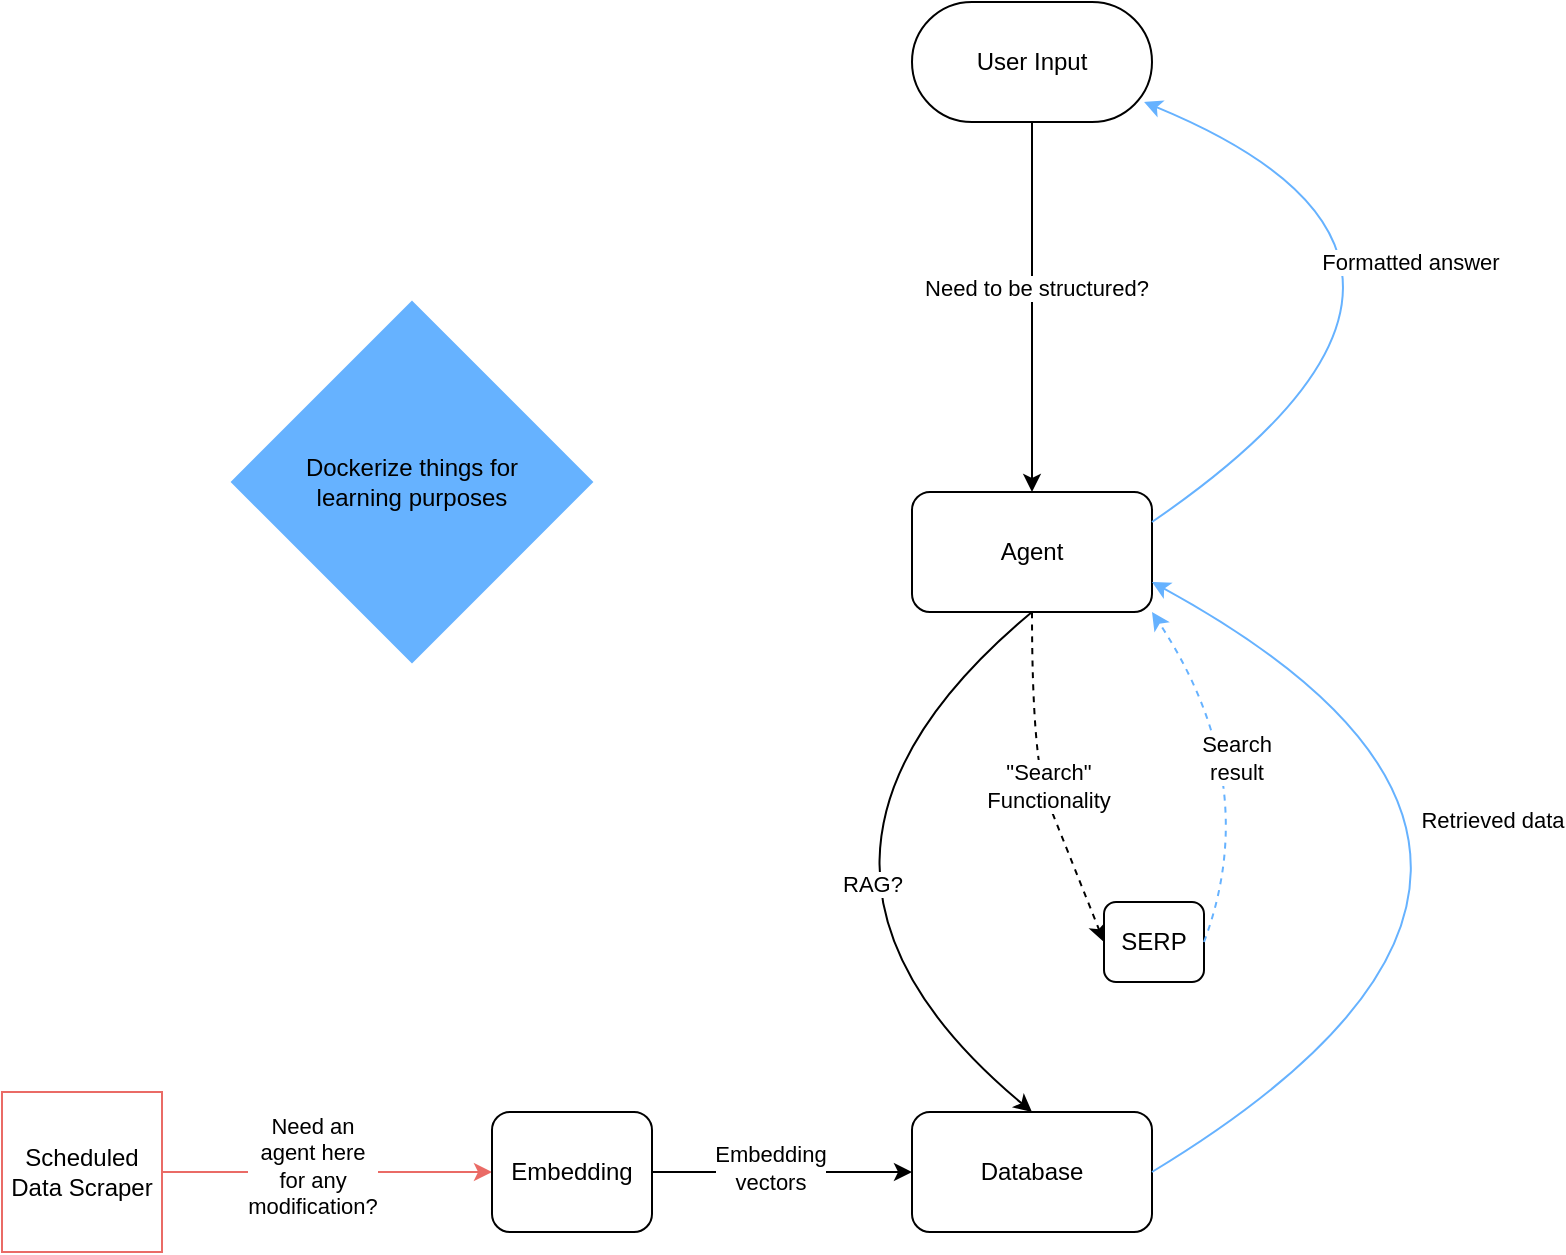 <mxfile version="27.0.4">
  <diagram name="Page-1" id="Icp68Pq1BIhGFjseXr4h">
    <mxGraphModel dx="1388" dy="661" grid="1" gridSize="10" guides="1" tooltips="1" connect="1" arrows="1" fold="1" page="1" pageScale="1" pageWidth="827" pageHeight="1169" math="0" shadow="0">
      <root>
        <mxCell id="0" />
        <mxCell id="1" parent="0" />
        <mxCell id="PVvTYL5reKumYtXXNpj_-2" value="User Input" style="rounded=1;whiteSpace=wrap;html=1;arcSize=50;" parent="1" vertex="1">
          <mxGeometry x="610" width="120" height="60" as="geometry" />
        </mxCell>
        <mxCell id="yoRz2yT5mi0adVNu9GC5-2" value="" style="endArrow=classic;html=1;rounded=0;exitX=0.5;exitY=1;exitDx=0;exitDy=0;entryX=0.5;entryY=0;entryDx=0;entryDy=0;" edge="1" parent="1" source="PVvTYL5reKumYtXXNpj_-2" target="yoRz2yT5mi0adVNu9GC5-3">
          <mxGeometry width="50" height="50" relative="1" as="geometry">
            <mxPoint x="666" y="60" as="sourcePoint" />
            <mxPoint x="670" y="90" as="targetPoint" />
          </mxGeometry>
        </mxCell>
        <mxCell id="yoRz2yT5mi0adVNu9GC5-9" value="Need to be structured?" style="edgeLabel;html=1;align=center;verticalAlign=middle;resizable=0;points=[];" vertex="1" connectable="0" parent="yoRz2yT5mi0adVNu9GC5-2">
          <mxGeometry x="-0.107" y="2" relative="1" as="geometry">
            <mxPoint as="offset" />
          </mxGeometry>
        </mxCell>
        <mxCell id="yoRz2yT5mi0adVNu9GC5-3" value="Agent" style="rounded=1;whiteSpace=wrap;html=1;" vertex="1" parent="1">
          <mxGeometry x="610" y="245" width="120" height="60" as="geometry" />
        </mxCell>
        <mxCell id="yoRz2yT5mi0adVNu9GC5-7" value="Database" style="rounded=1;whiteSpace=wrap;html=1;" vertex="1" parent="1">
          <mxGeometry x="610" y="555" width="120" height="60" as="geometry" />
        </mxCell>
        <mxCell id="yoRz2yT5mi0adVNu9GC5-10" value="" style="curved=1;endArrow=classic;html=1;rounded=0;entryX=1;entryY=0.75;entryDx=0;entryDy=0;exitX=1;exitY=0.5;exitDx=0;exitDy=0;fillColor=#66B2FF;strokeColor=#66B2FF;" edge="1" parent="1" source="yoRz2yT5mi0adVNu9GC5-7" target="yoRz2yT5mi0adVNu9GC5-3">
          <mxGeometry width="50" height="50" relative="1" as="geometry">
            <mxPoint x="756" y="360" as="sourcePoint" />
            <mxPoint x="756" y="230.0" as="targetPoint" />
            <Array as="points">
              <mxPoint x="986" y="430" />
            </Array>
          </mxGeometry>
        </mxCell>
        <mxCell id="yoRz2yT5mi0adVNu9GC5-11" value="Retrieved data" style="edgeLabel;html=1;align=center;verticalAlign=middle;resizable=0;points=[];" vertex="1" connectable="0" parent="yoRz2yT5mi0adVNu9GC5-10">
          <mxGeometry x="0.302" y="23" relative="1" as="geometry">
            <mxPoint as="offset" />
          </mxGeometry>
        </mxCell>
        <mxCell id="yoRz2yT5mi0adVNu9GC5-12" value="" style="curved=1;endArrow=classic;html=1;rounded=0;entryX=0.967;entryY=0.833;entryDx=0;entryDy=0;exitX=1;exitY=0.25;exitDx=0;exitDy=0;entryPerimeter=0;strokeColor=#66B2FF;" edge="1" parent="1" source="yoRz2yT5mi0adVNu9GC5-3" target="PVvTYL5reKumYtXXNpj_-2">
          <mxGeometry width="50" height="50" relative="1" as="geometry">
            <mxPoint x="766" y="205" as="sourcePoint" />
            <mxPoint x="766" y="60" as="targetPoint" />
            <Array as="points">
              <mxPoint x="920" y="130" />
            </Array>
          </mxGeometry>
        </mxCell>
        <mxCell id="yoRz2yT5mi0adVNu9GC5-13" value="Formatted answer" style="edgeLabel;html=1;align=center;verticalAlign=middle;resizable=0;points=[];" vertex="1" connectable="0" parent="yoRz2yT5mi0adVNu9GC5-12">
          <mxGeometry x="0.302" y="23" relative="1" as="geometry">
            <mxPoint as="offset" />
          </mxGeometry>
        </mxCell>
        <mxCell id="yoRz2yT5mi0adVNu9GC5-14" value="Scheduled Data Scraper" style="whiteSpace=wrap;html=1;aspect=fixed;strokeColor=#EA6B66;" vertex="1" parent="1">
          <mxGeometry x="155" y="545" width="80" height="80" as="geometry" />
        </mxCell>
        <mxCell id="yoRz2yT5mi0adVNu9GC5-15" value="" style="endArrow=classic;html=1;rounded=0;exitX=1;exitY=0.5;exitDx=0;exitDy=0;entryX=0;entryY=0.5;entryDx=0;entryDy=0;strokeColor=#EA6B66;" edge="1" parent="1" source="yoRz2yT5mi0adVNu9GC5-14" target="yoRz2yT5mi0adVNu9GC5-32">
          <mxGeometry width="50" height="50" relative="1" as="geometry">
            <mxPoint x="240" y="300" as="sourcePoint" />
            <mxPoint x="290" y="250" as="targetPoint" />
          </mxGeometry>
        </mxCell>
        <mxCell id="yoRz2yT5mi0adVNu9GC5-16" value="Need an&lt;div&gt;agent here&lt;/div&gt;&lt;div&gt;for any&lt;/div&gt;&lt;div&gt;modification?&lt;/div&gt;" style="edgeLabel;html=1;align=center;verticalAlign=middle;resizable=0;points=[];" vertex="1" connectable="0" parent="yoRz2yT5mi0adVNu9GC5-15">
          <mxGeometry x="-0.1" y="3" relative="1" as="geometry">
            <mxPoint as="offset" />
          </mxGeometry>
        </mxCell>
        <mxCell id="yoRz2yT5mi0adVNu9GC5-17" value="Dockerize things for&lt;div&gt;learning purposes&lt;/div&gt;" style="rhombus;whiteSpace=wrap;html=1;strokeColor=#66B2FF;fillColor=#66B2FF;" vertex="1" parent="1">
          <mxGeometry x="270" y="150" width="180" height="180" as="geometry" />
        </mxCell>
        <mxCell id="yoRz2yT5mi0adVNu9GC5-18" value="" style="curved=1;endArrow=classic;html=1;rounded=0;entryX=0.5;entryY=0;entryDx=0;entryDy=0;exitX=0.5;exitY=1;exitDx=0;exitDy=0;" edge="1" parent="1" source="yoRz2yT5mi0adVNu9GC5-3" target="yoRz2yT5mi0adVNu9GC5-7">
          <mxGeometry width="50" height="50" relative="1" as="geometry">
            <mxPoint x="340" y="440" as="sourcePoint" />
            <mxPoint x="390" y="390" as="targetPoint" />
            <Array as="points">
              <mxPoint x="520" y="430" />
            </Array>
          </mxGeometry>
        </mxCell>
        <mxCell id="yoRz2yT5mi0adVNu9GC5-20" value="RAG?" style="edgeLabel;html=1;align=center;verticalAlign=middle;resizable=0;points=[];" vertex="1" connectable="0" parent="yoRz2yT5mi0adVNu9GC5-18">
          <mxGeometry x="-0.24" y="42" relative="1" as="geometry">
            <mxPoint x="7" y="8" as="offset" />
          </mxGeometry>
        </mxCell>
        <mxCell id="yoRz2yT5mi0adVNu9GC5-22" value="" style="curved=1;endArrow=classic;html=1;rounded=0;exitX=0.5;exitY=1;exitDx=0;exitDy=0;entryX=0;entryY=0.5;entryDx=0;entryDy=0;dashed=1;" edge="1" parent="1" source="yoRz2yT5mi0adVNu9GC5-3" target="yoRz2yT5mi0adVNu9GC5-24">
          <mxGeometry width="50" height="50" relative="1" as="geometry">
            <mxPoint x="680" y="315" as="sourcePoint" />
            <mxPoint x="726" y="450" as="targetPoint" />
            <Array as="points">
              <mxPoint x="670" y="380" />
              <mxPoint x="686" y="420" />
            </Array>
          </mxGeometry>
        </mxCell>
        <mxCell id="yoRz2yT5mi0adVNu9GC5-26" value="&quot;Search&quot;&lt;div&gt;Functionality&lt;/div&gt;" style="edgeLabel;html=1;align=center;verticalAlign=middle;resizable=0;points=[];" vertex="1" connectable="0" parent="yoRz2yT5mi0adVNu9GC5-22">
          <mxGeometry x="0.029" y="3" relative="1" as="geometry">
            <mxPoint as="offset" />
          </mxGeometry>
        </mxCell>
        <mxCell id="yoRz2yT5mi0adVNu9GC5-24" value="SERP" style="rounded=1;whiteSpace=wrap;html=1;" vertex="1" parent="1">
          <mxGeometry x="706" y="450" width="50" height="40" as="geometry" />
        </mxCell>
        <mxCell id="yoRz2yT5mi0adVNu9GC5-30" value="" style="curved=1;endArrow=classic;html=1;rounded=0;exitX=1;exitY=0.5;exitDx=0;exitDy=0;fillColor=#66B2FF;strokeColor=#66B2FF;entryX=1;entryY=1;entryDx=0;entryDy=0;dashed=1;" edge="1" parent="1" source="yoRz2yT5mi0adVNu9GC5-24" target="yoRz2yT5mi0adVNu9GC5-3">
          <mxGeometry width="50" height="50" relative="1" as="geometry">
            <mxPoint x="740" y="595" as="sourcePoint" />
            <mxPoint x="756" y="360" as="targetPoint" />
            <Array as="points">
              <mxPoint x="786" y="390" />
            </Array>
          </mxGeometry>
        </mxCell>
        <mxCell id="yoRz2yT5mi0adVNu9GC5-31" value="Search&lt;div&gt;result&lt;/div&gt;" style="edgeLabel;html=1;align=center;verticalAlign=middle;resizable=0;points=[];" vertex="1" connectable="0" parent="yoRz2yT5mi0adVNu9GC5-30">
          <mxGeometry x="0.302" y="23" relative="1" as="geometry">
            <mxPoint x="25" y="6" as="offset" />
          </mxGeometry>
        </mxCell>
        <mxCell id="yoRz2yT5mi0adVNu9GC5-33" style="edgeStyle=orthogonalEdgeStyle;rounded=0;orthogonalLoop=1;jettySize=auto;html=1;exitX=1;exitY=0.5;exitDx=0;exitDy=0;entryX=0;entryY=0.5;entryDx=0;entryDy=0;" edge="1" parent="1" source="yoRz2yT5mi0adVNu9GC5-32" target="yoRz2yT5mi0adVNu9GC5-7">
          <mxGeometry relative="1" as="geometry" />
        </mxCell>
        <mxCell id="yoRz2yT5mi0adVNu9GC5-34" value="Embedding&lt;div&gt;vectors&lt;/div&gt;" style="edgeLabel;html=1;align=center;verticalAlign=middle;resizable=0;points=[];" vertex="1" connectable="0" parent="yoRz2yT5mi0adVNu9GC5-33">
          <mxGeometry x="-0.097" y="2" relative="1" as="geometry">
            <mxPoint as="offset" />
          </mxGeometry>
        </mxCell>
        <mxCell id="yoRz2yT5mi0adVNu9GC5-32" value="Embedding" style="rounded=1;whiteSpace=wrap;html=1;" vertex="1" parent="1">
          <mxGeometry x="400" y="555" width="80" height="60" as="geometry" />
        </mxCell>
      </root>
    </mxGraphModel>
  </diagram>
</mxfile>
